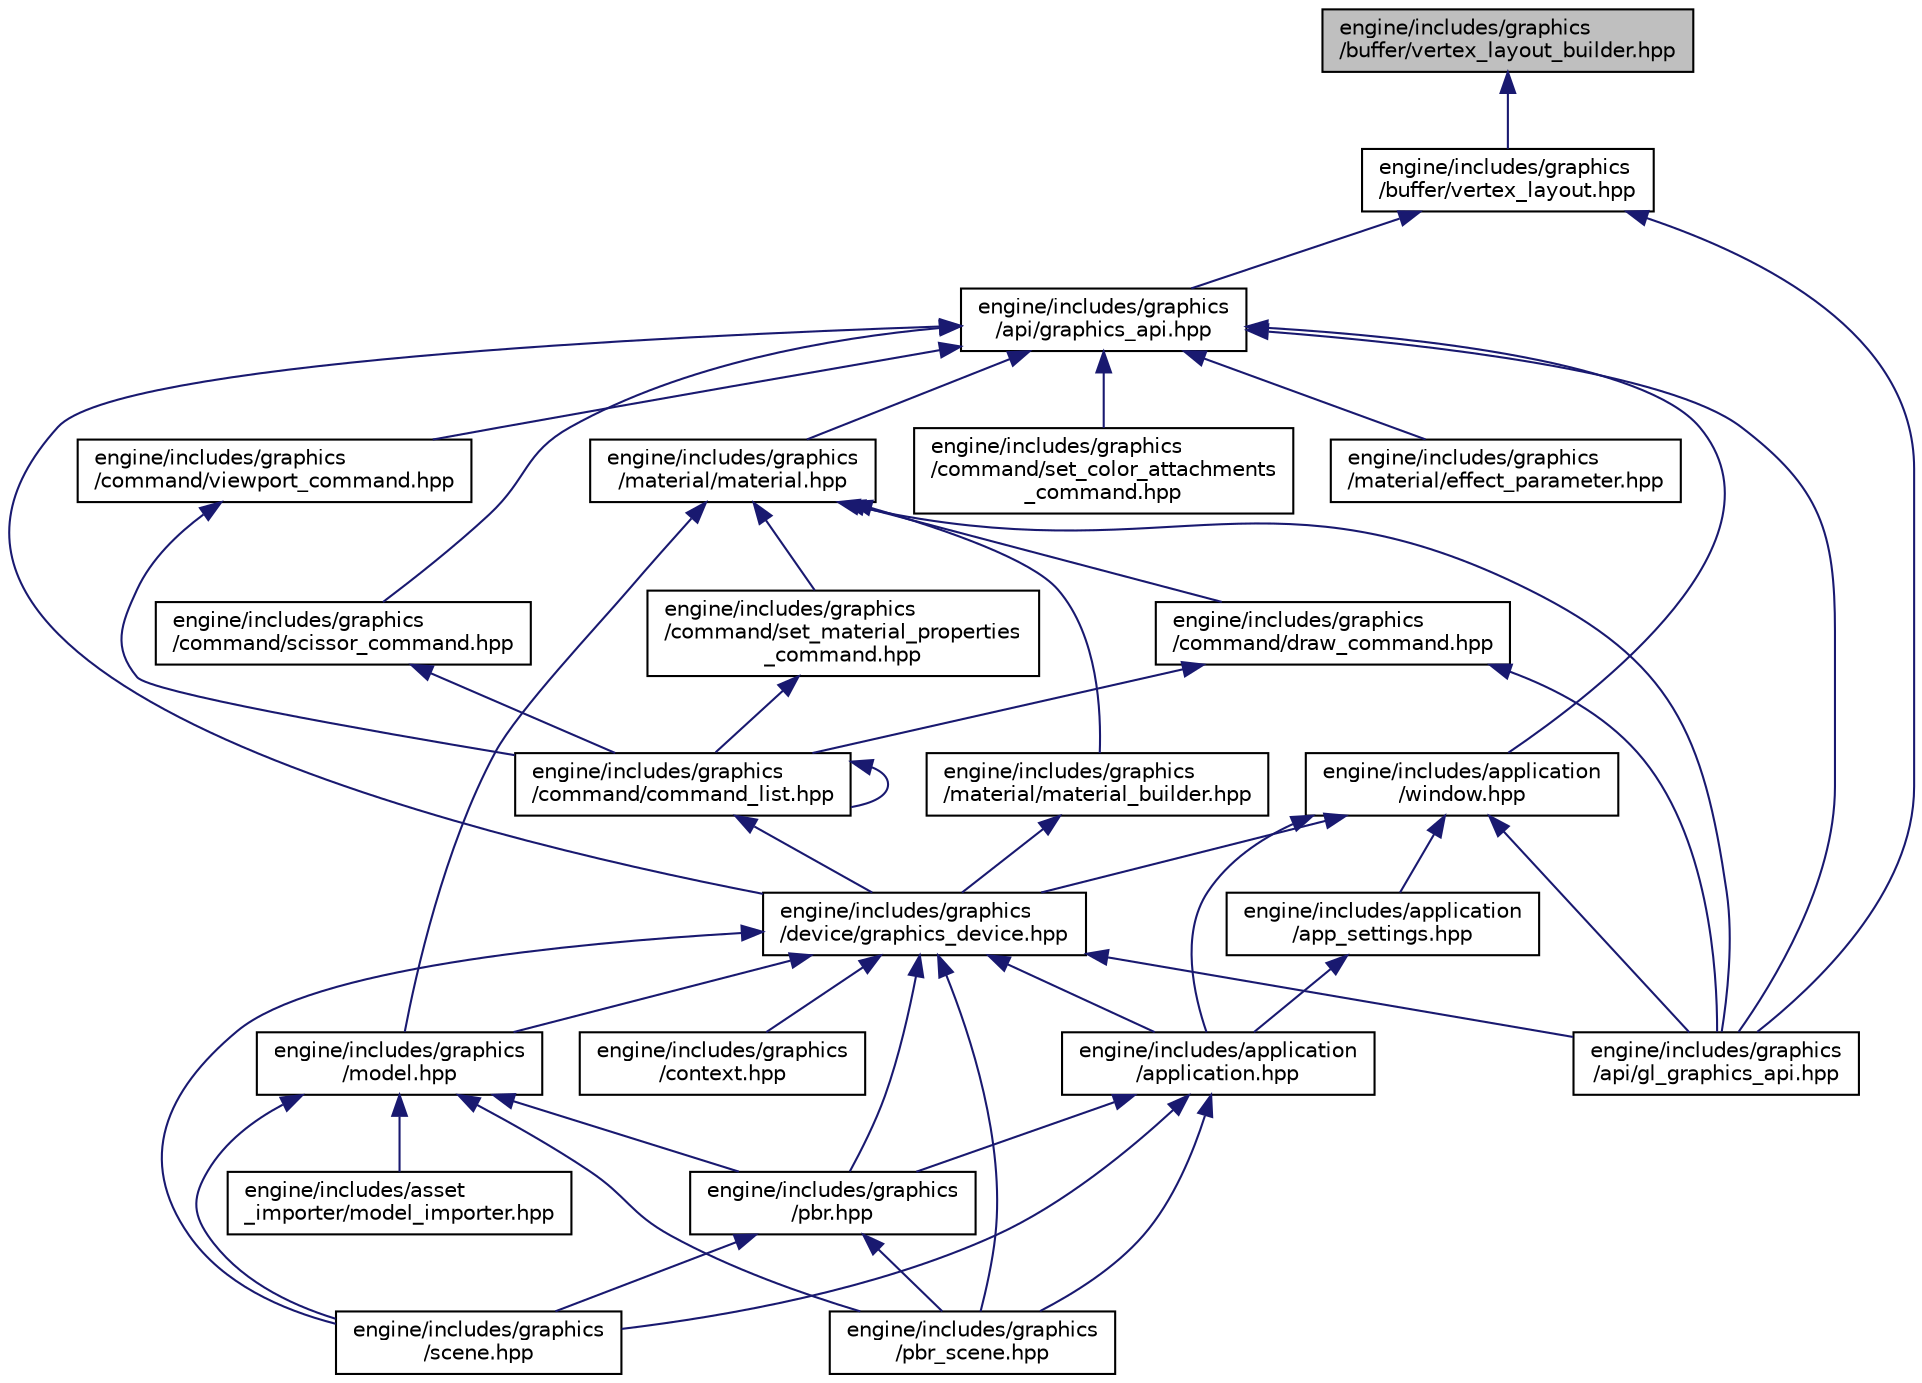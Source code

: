 digraph "engine/includes/graphics/buffer/vertex_layout_builder.hpp"
{
 // LATEX_PDF_SIZE
  edge [fontname="Helvetica",fontsize="10",labelfontname="Helvetica",labelfontsize="10"];
  node [fontname="Helvetica",fontsize="10",shape=record];
  Node5 [label="engine/includes/graphics\l/buffer/vertex_layout_builder.hpp",height=0.2,width=0.4,color="black", fillcolor="grey75", style="filled", fontcolor="black",tooltip=" "];
  Node5 -> Node6 [dir="back",color="midnightblue",fontsize="10",style="solid",fontname="Helvetica"];
  Node6 [label="engine/includes/graphics\l/buffer/vertex_layout.hpp",height=0.2,width=0.4,color="black", fillcolor="white", style="filled",URL="$vertex__layout_8hpp.html",tooltip=" "];
  Node6 -> Node7 [dir="back",color="midnightblue",fontsize="10",style="solid",fontname="Helvetica"];
  Node7 [label="engine/includes/graphics\l/api/gl_graphics_api.hpp",height=0.2,width=0.4,color="black", fillcolor="white", style="filled",URL="$gl__graphics__api_8hpp.html",tooltip=" "];
  Node6 -> Node8 [dir="back",color="midnightblue",fontsize="10",style="solid",fontname="Helvetica"];
  Node8 [label="engine/includes/graphics\l/api/graphics_api.hpp",height=0.2,width=0.4,color="black", fillcolor="white", style="filled",URL="$graphics__api_8hpp.html",tooltip=" "];
  Node8 -> Node9 [dir="back",color="midnightblue",fontsize="10",style="solid",fontname="Helvetica"];
  Node9 [label="engine/includes/application\l/window.hpp",height=0.2,width=0.4,color="black", fillcolor="white", style="filled",URL="$window_8hpp.html",tooltip=" "];
  Node9 -> Node10 [dir="back",color="midnightblue",fontsize="10",style="solid",fontname="Helvetica"];
  Node10 [label="engine/includes/application\l/app_settings.hpp",height=0.2,width=0.4,color="black", fillcolor="white", style="filled",URL="$app__settings_8hpp.html",tooltip=" "];
  Node10 -> Node11 [dir="back",color="midnightblue",fontsize="10",style="solid",fontname="Helvetica"];
  Node11 [label="engine/includes/application\l/application.hpp",height=0.2,width=0.4,color="black", fillcolor="white", style="filled",URL="$application_8hpp.html",tooltip=" "];
  Node11 -> Node12 [dir="back",color="midnightblue",fontsize="10",style="solid",fontname="Helvetica"];
  Node12 [label="engine/includes/graphics\l/pbr.hpp",height=0.2,width=0.4,color="black", fillcolor="white", style="filled",URL="$pbr_8hpp.html",tooltip=" "];
  Node12 -> Node13 [dir="back",color="midnightblue",fontsize="10",style="solid",fontname="Helvetica"];
  Node13 [label="engine/includes/graphics\l/pbr_scene.hpp",height=0.2,width=0.4,color="black", fillcolor="white", style="filled",URL="$pbr__scene_8hpp.html",tooltip=" "];
  Node12 -> Node14 [dir="back",color="midnightblue",fontsize="10",style="solid",fontname="Helvetica"];
  Node14 [label="engine/includes/graphics\l/scene.hpp",height=0.2,width=0.4,color="black", fillcolor="white", style="filled",URL="$scene_8hpp.html",tooltip=" "];
  Node11 -> Node13 [dir="back",color="midnightblue",fontsize="10",style="solid",fontname="Helvetica"];
  Node11 -> Node14 [dir="back",color="midnightblue",fontsize="10",style="solid",fontname="Helvetica"];
  Node9 -> Node11 [dir="back",color="midnightblue",fontsize="10",style="solid",fontname="Helvetica"];
  Node9 -> Node7 [dir="back",color="midnightblue",fontsize="10",style="solid",fontname="Helvetica"];
  Node9 -> Node15 [dir="back",color="midnightblue",fontsize="10",style="solid",fontname="Helvetica"];
  Node15 [label="engine/includes/graphics\l/device/graphics_device.hpp",height=0.2,width=0.4,color="black", fillcolor="white", style="filled",URL="$graphics__device_8hpp.html",tooltip=" "];
  Node15 -> Node11 [dir="back",color="midnightblue",fontsize="10",style="solid",fontname="Helvetica"];
  Node15 -> Node7 [dir="back",color="midnightblue",fontsize="10",style="solid",fontname="Helvetica"];
  Node15 -> Node16 [dir="back",color="midnightblue",fontsize="10",style="solid",fontname="Helvetica"];
  Node16 [label="engine/includes/graphics\l/context.hpp",height=0.2,width=0.4,color="black", fillcolor="white", style="filled",URL="$context_8hpp.html",tooltip=" "];
  Node15 -> Node17 [dir="back",color="midnightblue",fontsize="10",style="solid",fontname="Helvetica"];
  Node17 [label="engine/includes/graphics\l/model.hpp",height=0.2,width=0.4,color="black", fillcolor="white", style="filled",URL="$model_8hpp.html",tooltip=" "];
  Node17 -> Node18 [dir="back",color="midnightblue",fontsize="10",style="solid",fontname="Helvetica"];
  Node18 [label="engine/includes/asset\l_importer/model_importer.hpp",height=0.2,width=0.4,color="black", fillcolor="white", style="filled",URL="$model__importer_8hpp.html",tooltip=" "];
  Node17 -> Node12 [dir="back",color="midnightblue",fontsize="10",style="solid",fontname="Helvetica"];
  Node17 -> Node13 [dir="back",color="midnightblue",fontsize="10",style="solid",fontname="Helvetica"];
  Node17 -> Node14 [dir="back",color="midnightblue",fontsize="10",style="solid",fontname="Helvetica"];
  Node15 -> Node12 [dir="back",color="midnightblue",fontsize="10",style="solid",fontname="Helvetica"];
  Node15 -> Node13 [dir="back",color="midnightblue",fontsize="10",style="solid",fontname="Helvetica"];
  Node15 -> Node14 [dir="back",color="midnightblue",fontsize="10",style="solid",fontname="Helvetica"];
  Node8 -> Node7 [dir="back",color="midnightblue",fontsize="10",style="solid",fontname="Helvetica"];
  Node8 -> Node19 [dir="back",color="midnightblue",fontsize="10",style="solid",fontname="Helvetica"];
  Node19 [label="engine/includes/graphics\l/command/scissor_command.hpp",height=0.2,width=0.4,color="black", fillcolor="white", style="filled",URL="$scissor__command_8hpp.html",tooltip=" "];
  Node19 -> Node20 [dir="back",color="midnightblue",fontsize="10",style="solid",fontname="Helvetica"];
  Node20 [label="engine/includes/graphics\l/command/command_list.hpp",height=0.2,width=0.4,color="black", fillcolor="white", style="filled",URL="$command__list_8hpp.html",tooltip=" "];
  Node20 -> Node20 [dir="back",color="midnightblue",fontsize="10",style="solid",fontname="Helvetica"];
  Node20 -> Node15 [dir="back",color="midnightblue",fontsize="10",style="solid",fontname="Helvetica"];
  Node8 -> Node21 [dir="back",color="midnightblue",fontsize="10",style="solid",fontname="Helvetica"];
  Node21 [label="engine/includes/graphics\l/command/set_color_attachments\l_command.hpp",height=0.2,width=0.4,color="black", fillcolor="white", style="filled",URL="$set__color__attachments__command_8hpp.html",tooltip=" "];
  Node8 -> Node22 [dir="back",color="midnightblue",fontsize="10",style="solid",fontname="Helvetica"];
  Node22 [label="engine/includes/graphics\l/command/viewport_command.hpp",height=0.2,width=0.4,color="black", fillcolor="white", style="filled",URL="$viewport__command_8hpp.html",tooltip=" "];
  Node22 -> Node20 [dir="back",color="midnightblue",fontsize="10",style="solid",fontname="Helvetica"];
  Node8 -> Node15 [dir="back",color="midnightblue",fontsize="10",style="solid",fontname="Helvetica"];
  Node8 -> Node23 [dir="back",color="midnightblue",fontsize="10",style="solid",fontname="Helvetica"];
  Node23 [label="engine/includes/graphics\l/material/effect_parameter.hpp",height=0.2,width=0.4,color="black", fillcolor="white", style="filled",URL="$effect__parameter_8hpp.html",tooltip=" "];
  Node8 -> Node24 [dir="back",color="midnightblue",fontsize="10",style="solid",fontname="Helvetica"];
  Node24 [label="engine/includes/graphics\l/material/material.hpp",height=0.2,width=0.4,color="black", fillcolor="white", style="filled",URL="$material_8hpp.html",tooltip=" "];
  Node24 -> Node7 [dir="back",color="midnightblue",fontsize="10",style="solid",fontname="Helvetica"];
  Node24 -> Node25 [dir="back",color="midnightblue",fontsize="10",style="solid",fontname="Helvetica"];
  Node25 [label="engine/includes/graphics\l/command/draw_command.hpp",height=0.2,width=0.4,color="black", fillcolor="white", style="filled",URL="$draw__command_8hpp.html",tooltip=" "];
  Node25 -> Node7 [dir="back",color="midnightblue",fontsize="10",style="solid",fontname="Helvetica"];
  Node25 -> Node20 [dir="back",color="midnightblue",fontsize="10",style="solid",fontname="Helvetica"];
  Node24 -> Node26 [dir="back",color="midnightblue",fontsize="10",style="solid",fontname="Helvetica"];
  Node26 [label="engine/includes/graphics\l/command/set_material_properties\l_command.hpp",height=0.2,width=0.4,color="black", fillcolor="white", style="filled",URL="$set__material__properties__command_8hpp.html",tooltip=" "];
  Node26 -> Node20 [dir="back",color="midnightblue",fontsize="10",style="solid",fontname="Helvetica"];
  Node24 -> Node27 [dir="back",color="midnightblue",fontsize="10",style="solid",fontname="Helvetica"];
  Node27 [label="engine/includes/graphics\l/material/material_builder.hpp",height=0.2,width=0.4,color="black", fillcolor="white", style="filled",URL="$material__builder_8hpp.html",tooltip=" "];
  Node27 -> Node15 [dir="back",color="midnightblue",fontsize="10",style="solid",fontname="Helvetica"];
  Node24 -> Node17 [dir="back",color="midnightblue",fontsize="10",style="solid",fontname="Helvetica"];
}
